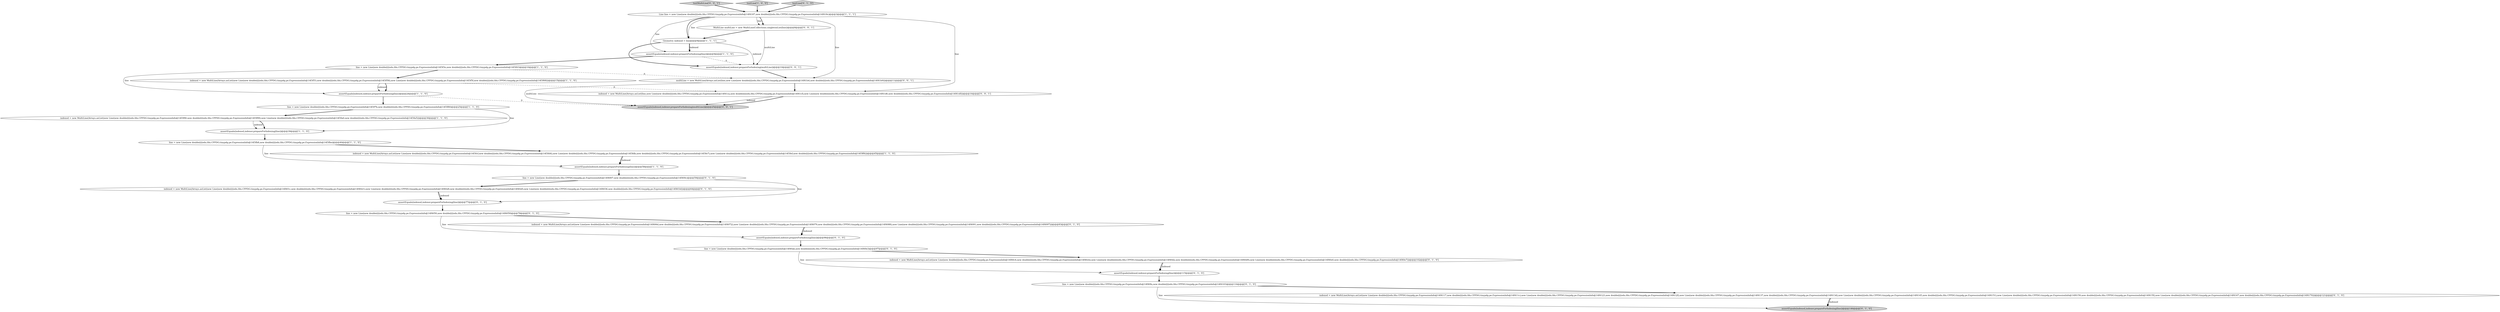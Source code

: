 digraph {
13 [style = filled, label = "line = new Line(new double((((edu.fdu.CPPDG.tinypdg.pe.ExpressionInfo@14f40ab,new double((((edu.fdu.CPPDG.tinypdg.pe.ExpressionInfo@14f40b3)@@@97@@@['0', '1', '0']", fillcolor = white, shape = ellipse image = "AAA1AAABBB2BBB"];
12 [style = filled, label = "line = new Line(new double((((edu.fdu.CPPDG.tinypdg.pe.ExpressionInfo@14f3f3e,new double((((edu.fdu.CPPDG.tinypdg.pe.ExpressionInfo@14f3f43)@@@10@@@['1', '1', '0']", fillcolor = white, shape = ellipse image = "AAA0AAABBB1BBB"];
23 [style = filled, label = "indexed = new MultiLine(Arrays.asList(new Line(new double((((edu.fdu.CPPDG.tinypdg.pe.ExpressionInfo@14f401c,new double((((edu.fdu.CPPDG.tinypdg.pe.ExpressionInfo@14f4021),new Line(new double((((edu.fdu.CPPDG.tinypdg.pe.ExpressionInfo@14f4028,new double((((edu.fdu.CPPDG.tinypdg.pe.ExpressionInfo@14f402f),new Line(new double((((edu.fdu.CPPDG.tinypdg.pe.ExpressionInfo@14f4036,new double((((edu.fdu.CPPDG.tinypdg.pe.ExpressionInfo@14f403d)))@@@64@@@['0', '1', '0']", fillcolor = white, shape = ellipse image = "AAA1AAABBB2BBB"];
26 [style = filled, label = "testMultiLine['0', '0', '1']", fillcolor = lightgray, shape = diamond image = "AAA0AAABBB3BBB"];
6 [style = filled, label = "line = new Line(new double((((edu.fdu.CPPDG.tinypdg.pe.ExpressionInfo@14f3f7b,new double((((edu.fdu.CPPDG.tinypdg.pe.ExpressionInfo@14f3f80)@@@25@@@['1', '1', '0']", fillcolor = white, shape = ellipse image = "AAA0AAABBB1BBB"];
2 [style = filled, label = "Geometry indexed = line@@@9@@@['1', '1', '1']", fillcolor = white, shape = ellipse image = "AAA0AAABBB1BBB"];
17 [style = filled, label = "assertEquals(indexed,indexer.prepareForIndexing(line))@@@146@@@['0', '1', '0']", fillcolor = lightgray, shape = ellipse image = "AAA1AAABBB2BBB"];
30 [style = filled, label = "assertEquals(indexed,indexer.prepareForIndexing(multiLine))@@@25@@@['0', '0', '1']", fillcolor = lightgray, shape = ellipse image = "AAA0AAABBB3BBB"];
18 [style = filled, label = "assertEquals(indexed,indexer.prepareForIndexing(line))@@@96@@@['0', '1', '0']", fillcolor = white, shape = ellipse image = "AAA1AAABBB2BBB"];
29 [style = filled, label = "assertEquals(indexed,indexer.prepareForIndexing(multiLine))@@@10@@@['0', '0', '1']", fillcolor = white, shape = ellipse image = "AAA0AAABBB3BBB"];
31 [style = filled, label = "multiLine = new MultiLine(Arrays.asList(line,new Line(new double((((edu.fdu.CPPDG.tinypdg.pe.ExpressionInfo@14f41b4,new double((((edu.fdu.CPPDG.tinypdg.pe.ExpressionInfo@14f41b9)))@@@11@@@['0', '0', '1']", fillcolor = white, shape = ellipse image = "AAA0AAABBB3BBB"];
25 [style = filled, label = "indexed = new MultiLine(Arrays.asList(new Line(new double((((edu.fdu.CPPDG.tinypdg.pe.ExpressionInfo@14f4117,new double((((edu.fdu.CPPDG.tinypdg.pe.ExpressionInfo@14f411c),new Line(new double((((edu.fdu.CPPDG.tinypdg.pe.ExpressionInfo@14f4123,new double((((edu.fdu.CPPDG.tinypdg.pe.ExpressionInfo@14f412f),new Line(new double((((edu.fdu.CPPDG.tinypdg.pe.ExpressionInfo@14f4137,new double((((edu.fdu.CPPDG.tinypdg.pe.ExpressionInfo@14f413d),new Line(new double((((edu.fdu.CPPDG.tinypdg.pe.ExpressionInfo@14f4145,new double((((edu.fdu.CPPDG.tinypdg.pe.ExpressionInfo@14f4151),new Line(new double((((edu.fdu.CPPDG.tinypdg.pe.ExpressionInfo@14f4159,new double((((edu.fdu.CPPDG.tinypdg.pe.ExpressionInfo@14f415f),new Line(new double((((edu.fdu.CPPDG.tinypdg.pe.ExpressionInfo@14f4167,new double((((edu.fdu.CPPDG.tinypdg.pe.ExpressionInfo@14f4170)))@@@121@@@['0', '1', '0']", fillcolor = white, shape = ellipse image = "AAA1AAABBB2BBB"];
4 [style = filled, label = "line = new Line(new double((((edu.fdu.CPPDG.tinypdg.pe.ExpressionInfo@14f3fb8,new double((((edu.fdu.CPPDG.tinypdg.pe.ExpressionInfo@14f3fbe)@@@40@@@['1', '1', '0']", fillcolor = white, shape = ellipse image = "AAA0AAABBB1BBB"];
16 [style = filled, label = "line = new Line(new double((((edu.fdu.CPPDG.tinypdg.pe.ExpressionInfo@14f40fa,new double((((edu.fdu.CPPDG.tinypdg.pe.ExpressionInfo@14f4103)@@@116@@@['0', '1', '0']", fillcolor = white, shape = ellipse image = "AAA1AAABBB2BBB"];
5 [style = filled, label = "assertEquals(indexed,indexer.prepareForIndexing(line))@@@24@@@['1', '1', '0']", fillcolor = white, shape = ellipse image = "AAA0AAABBB1BBB"];
9 [style = filled, label = "assertEquals(indexed,indexer.prepareForIndexing(line))@@@58@@@['1', '1', '0']", fillcolor = white, shape = ellipse image = "AAA0AAABBB1BBB"];
28 [style = filled, label = "MultiLine multiLine = new MultiLine(Collections.singletonList(line))@@@8@@@['0', '0', '1']", fillcolor = white, shape = ellipse image = "AAA0AAABBB3BBB"];
8 [style = filled, label = "indexed = new MultiLine(Arrays.asList(new Line(new double((((edu.fdu.CPPDG.tinypdg.pe.ExpressionInfo@14f3fcf,new double((((edu.fdu.CPPDG.tinypdg.pe.ExpressionInfo@14f3fd4),new Line(new double((((edu.fdu.CPPDG.tinypdg.pe.ExpressionInfo@14f3fdb,new double((((edu.fdu.CPPDG.tinypdg.pe.ExpressionInfo@14f3fe7),new Line(new double((((edu.fdu.CPPDG.tinypdg.pe.ExpressionInfo@14f3fef,new double((((edu.fdu.CPPDG.tinypdg.pe.ExpressionInfo@14f3ff4)))@@@45@@@['1', '1', '0']", fillcolor = white, shape = ellipse image = "AAA0AAABBB1BBB"];
24 [style = filled, label = "line = new Line(new double((((edu.fdu.CPPDG.tinypdg.pe.ExpressionInfo@14f4007,new double((((edu.fdu.CPPDG.tinypdg.pe.ExpressionInfo@14f400c)@@@59@@@['0', '1', '0']", fillcolor = white, shape = ellipse image = "AAA1AAABBB2BBB"];
22 [style = filled, label = "assertEquals(indexed,indexer.prepareForIndexing(line))@@@77@@@['0', '1', '0']", fillcolor = white, shape = ellipse image = "AAA1AAABBB2BBB"];
11 [style = filled, label = "testLine['1', '0', '0']", fillcolor = lightgray, shape = diamond image = "AAA0AAABBB1BBB"];
21 [style = filled, label = "testLine['0', '1', '0']", fillcolor = lightgray, shape = diamond image = "AAA0AAABBB2BBB"];
7 [style = filled, label = "indexed = new MultiLine(Arrays.asList(new Line(new double((((edu.fdu.CPPDG.tinypdg.pe.ExpressionInfo@14f3f90,new double((((edu.fdu.CPPDG.tinypdg.pe.ExpressionInfo@14f3f99),new Line(new double((((edu.fdu.CPPDG.tinypdg.pe.ExpressionInfo@14f3fa0,new double((((edu.fdu.CPPDG.tinypdg.pe.ExpressionInfo@14f3fa5)))@@@30@@@['1', '1', '0']", fillcolor = white, shape = ellipse image = "AAA0AAABBB1BBB"];
20 [style = filled, label = "line = new Line(new double((((edu.fdu.CPPDG.tinypdg.pe.ExpressionInfo@14f4050,new double((((edu.fdu.CPPDG.tinypdg.pe.ExpressionInfo@14f4059)@@@78@@@['0', '1', '0']", fillcolor = white, shape = ellipse image = "AAA1AAABBB2BBB"];
10 [style = filled, label = "indexed = new MultiLine(Arrays.asList(new Line(new double((((edu.fdu.CPPDG.tinypdg.pe.ExpressionInfo@14f3f53,new double((((edu.fdu.CPPDG.tinypdg.pe.ExpressionInfo@14f3f58),new Line(new double((((edu.fdu.CPPDG.tinypdg.pe.ExpressionInfo@14f3f5f,new double((((edu.fdu.CPPDG.tinypdg.pe.ExpressionInfo@14f3f68)))@@@15@@@['1', '1', '0']", fillcolor = white, shape = ellipse image = "AAA0AAABBB1BBB"];
3 [style = filled, label = "assertEquals(indexed,indexer.prepareForIndexing(line))@@@39@@@['1', '1', '0']", fillcolor = white, shape = ellipse image = "AAA0AAABBB1BBB"];
19 [style = filled, label = "assertEquals(indexed,indexer.prepareForIndexing(line))@@@115@@@['0', '1', '0']", fillcolor = white, shape = ellipse image = "AAA1AAABBB2BBB"];
14 [style = filled, label = "indexed = new MultiLine(Arrays.asList(new Line(new double((((edu.fdu.CPPDG.tinypdg.pe.ExpressionInfo@14f40c4,new double((((edu.fdu.CPPDG.tinypdg.pe.ExpressionInfo@14f40cb),new Line(new double((((edu.fdu.CPPDG.tinypdg.pe.ExpressionInfo@14f40d2,new double((((edu.fdu.CPPDG.tinypdg.pe.ExpressionInfo@14f40d9),new Line(new double((((edu.fdu.CPPDG.tinypdg.pe.ExpressionInfo@14f40e0,new double((((edu.fdu.CPPDG.tinypdg.pe.ExpressionInfo@14f40e7)))@@@102@@@['0', '1', '0']", fillcolor = white, shape = ellipse image = "AAA1AAABBB2BBB"];
15 [style = filled, label = "indexed = new MultiLine(Arrays.asList(new Line(new double((((edu.fdu.CPPDG.tinypdg.pe.ExpressionInfo@14f406d,new double((((edu.fdu.CPPDG.tinypdg.pe.ExpressionInfo@14f4072),new Line(new double((((edu.fdu.CPPDG.tinypdg.pe.ExpressionInfo@14f4079,new double((((edu.fdu.CPPDG.tinypdg.pe.ExpressionInfo@14f4088),new Line(new double((((edu.fdu.CPPDG.tinypdg.pe.ExpressionInfo@14f4091,new double((((edu.fdu.CPPDG.tinypdg.pe.ExpressionInfo@14f4097)))@@@83@@@['0', '1', '0']", fillcolor = white, shape = ellipse image = "AAA1AAABBB2BBB"];
1 [style = filled, label = "assertEquals(indexed,indexer.prepareForIndexing(line))@@@9@@@['1', '1', '0']", fillcolor = white, shape = ellipse image = "AAA0AAABBB1BBB"];
27 [style = filled, label = "indexed = new MultiLine(Arrays.asList(line,new Line(new double((((edu.fdu.CPPDG.tinypdg.pe.ExpressionInfo@14f41ca,new double((((edu.fdu.CPPDG.tinypdg.pe.ExpressionInfo@14f41cf),new Line(new double((((edu.fdu.CPPDG.tinypdg.pe.ExpressionInfo@14f41d6,new double((((edu.fdu.CPPDG.tinypdg.pe.ExpressionInfo@14f41df)))@@@16@@@['0', '0', '1']", fillcolor = white, shape = ellipse image = "AAA0AAABBB3BBB"];
0 [style = filled, label = "Line line = new Line(new double((((edu.fdu.CPPDG.tinypdg.pe.ExpressionInfo@14f4187,new double((((edu.fdu.CPPDG.tinypdg.pe.ExpressionInfo@14f418c)@@@3@@@['1', '1', '1']", fillcolor = white, shape = ellipse image = "AAA0AAABBB1BBB"];
27->30 [style = solid, label="indexed"];
0->1 [style = solid, label="line"];
23->22 [style = bold, label=""];
7->3 [style = solid, label="indexed"];
10->5 [style = solid, label="indexed"];
13->19 [style = solid, label="line"];
0->27 [style = solid, label="line"];
8->9 [style = bold, label=""];
24->23 [style = bold, label=""];
15->18 [style = bold, label=""];
16->25 [style = bold, label=""];
1->12 [style = bold, label=""];
11->0 [style = bold, label=""];
20->15 [style = bold, label=""];
18->13 [style = bold, label=""];
20->18 [style = solid, label="line"];
26->0 [style = bold, label=""];
4->8 [style = bold, label=""];
1->29 [style = dashed, label="0"];
14->19 [style = bold, label=""];
22->20 [style = bold, label=""];
16->17 [style = solid, label="line"];
25->17 [style = bold, label=""];
15->18 [style = solid, label="indexed"];
28->29 [style = solid, label="multiLine"];
7->3 [style = bold, label=""];
19->16 [style = bold, label=""];
12->10 [style = bold, label=""];
24->22 [style = solid, label="line"];
31->30 [style = solid, label="multiLine"];
9->24 [style = bold, label=""];
0->2 [style = solid, label="line"];
2->29 [style = bold, label=""];
4->9 [style = solid, label="line"];
23->22 [style = solid, label="indexed"];
25->17 [style = solid, label="indexed"];
2->1 [style = bold, label=""];
29->31 [style = bold, label=""];
27->30 [style = bold, label=""];
10->27 [style = dashed, label="0"];
0->31 [style = solid, label="line"];
8->9 [style = solid, label="indexed"];
5->30 [style = dashed, label="0"];
6->3 [style = solid, label="line"];
12->31 [style = dashed, label="0"];
0->28 [style = solid, label="line"];
0->28 [style = bold, label=""];
0->2 [style = bold, label=""];
6->7 [style = bold, label=""];
13->14 [style = bold, label=""];
21->0 [style = bold, label=""];
5->6 [style = bold, label=""];
2->1 [style = solid, label="indexed"];
14->19 [style = solid, label="indexed"];
2->29 [style = solid, label="indexed"];
10->5 [style = bold, label=""];
3->4 [style = bold, label=""];
12->5 [style = solid, label="line"];
28->2 [style = bold, label=""];
31->27 [style = bold, label=""];
}
